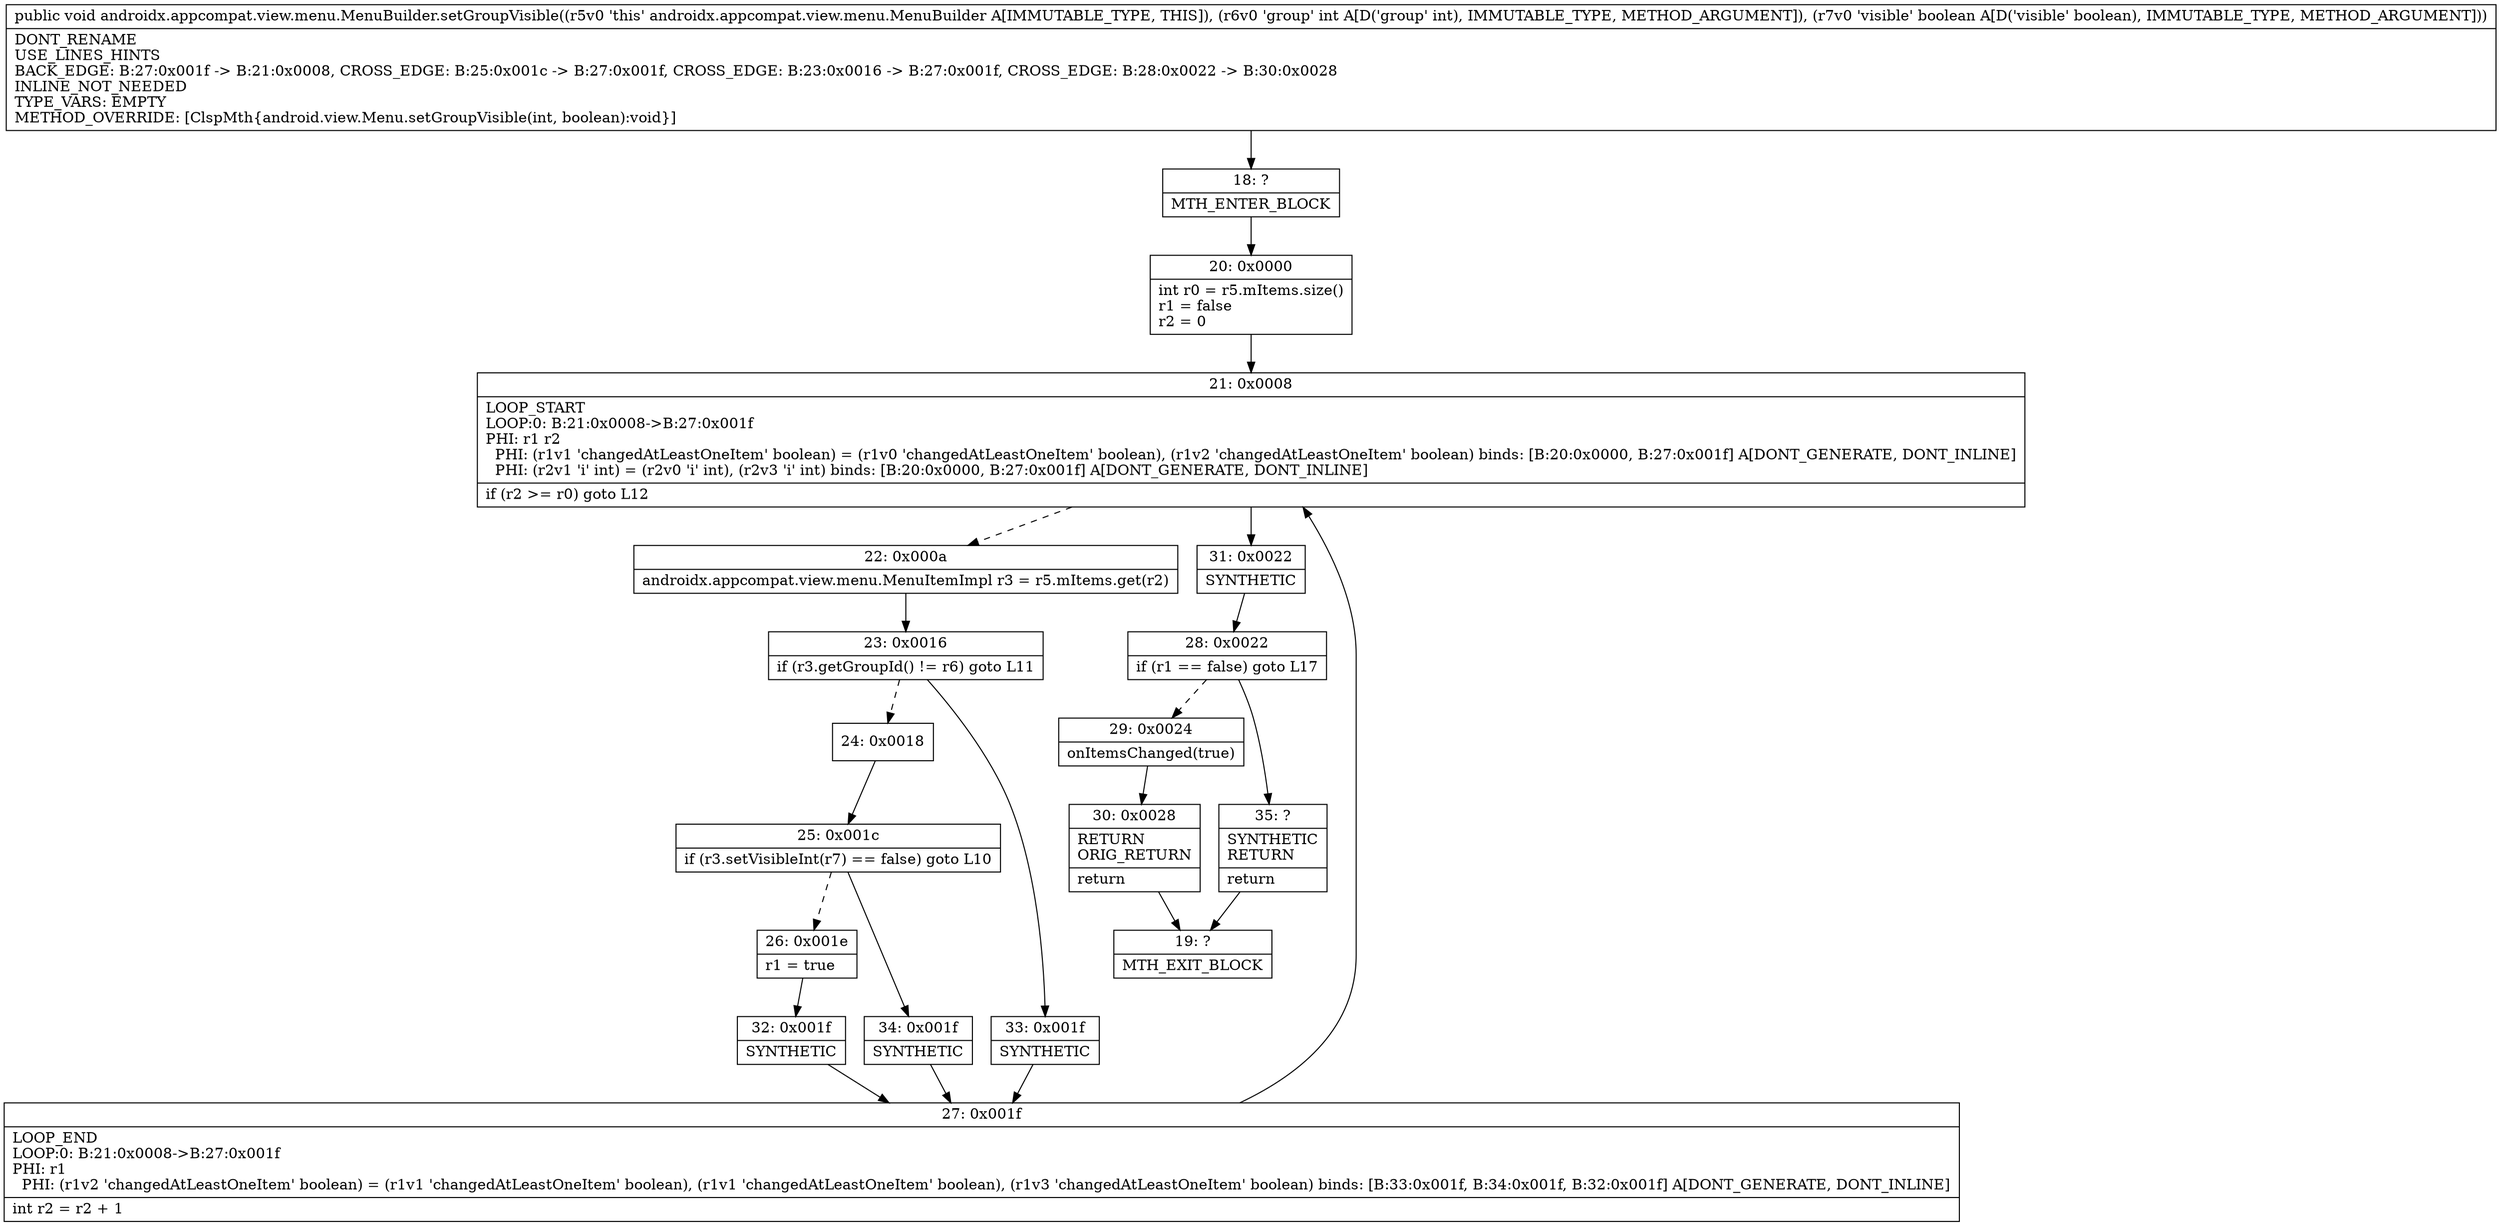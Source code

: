 digraph "CFG forandroidx.appcompat.view.menu.MenuBuilder.setGroupVisible(IZ)V" {
Node_18 [shape=record,label="{18\:\ ?|MTH_ENTER_BLOCK\l}"];
Node_20 [shape=record,label="{20\:\ 0x0000|int r0 = r5.mItems.size()\lr1 = false\lr2 = 0\l}"];
Node_21 [shape=record,label="{21\:\ 0x0008|LOOP_START\lLOOP:0: B:21:0x0008\-\>B:27:0x001f\lPHI: r1 r2 \l  PHI: (r1v1 'changedAtLeastOneItem' boolean) = (r1v0 'changedAtLeastOneItem' boolean), (r1v2 'changedAtLeastOneItem' boolean) binds: [B:20:0x0000, B:27:0x001f] A[DONT_GENERATE, DONT_INLINE]\l  PHI: (r2v1 'i' int) = (r2v0 'i' int), (r2v3 'i' int) binds: [B:20:0x0000, B:27:0x001f] A[DONT_GENERATE, DONT_INLINE]\l|if (r2 \>= r0) goto L12\l}"];
Node_22 [shape=record,label="{22\:\ 0x000a|androidx.appcompat.view.menu.MenuItemImpl r3 = r5.mItems.get(r2)\l}"];
Node_23 [shape=record,label="{23\:\ 0x0016|if (r3.getGroupId() != r6) goto L11\l}"];
Node_24 [shape=record,label="{24\:\ 0x0018}"];
Node_25 [shape=record,label="{25\:\ 0x001c|if (r3.setVisibleInt(r7) == false) goto L10\l}"];
Node_26 [shape=record,label="{26\:\ 0x001e|r1 = true\l}"];
Node_32 [shape=record,label="{32\:\ 0x001f|SYNTHETIC\l}"];
Node_27 [shape=record,label="{27\:\ 0x001f|LOOP_END\lLOOP:0: B:21:0x0008\-\>B:27:0x001f\lPHI: r1 \l  PHI: (r1v2 'changedAtLeastOneItem' boolean) = (r1v1 'changedAtLeastOneItem' boolean), (r1v1 'changedAtLeastOneItem' boolean), (r1v3 'changedAtLeastOneItem' boolean) binds: [B:33:0x001f, B:34:0x001f, B:32:0x001f] A[DONT_GENERATE, DONT_INLINE]\l|int r2 = r2 + 1\l}"];
Node_34 [shape=record,label="{34\:\ 0x001f|SYNTHETIC\l}"];
Node_33 [shape=record,label="{33\:\ 0x001f|SYNTHETIC\l}"];
Node_31 [shape=record,label="{31\:\ 0x0022|SYNTHETIC\l}"];
Node_28 [shape=record,label="{28\:\ 0x0022|if (r1 == false) goto L17\l}"];
Node_29 [shape=record,label="{29\:\ 0x0024|onItemsChanged(true)\l}"];
Node_30 [shape=record,label="{30\:\ 0x0028|RETURN\lORIG_RETURN\l|return\l}"];
Node_19 [shape=record,label="{19\:\ ?|MTH_EXIT_BLOCK\l}"];
Node_35 [shape=record,label="{35\:\ ?|SYNTHETIC\lRETURN\l|return\l}"];
MethodNode[shape=record,label="{public void androidx.appcompat.view.menu.MenuBuilder.setGroupVisible((r5v0 'this' androidx.appcompat.view.menu.MenuBuilder A[IMMUTABLE_TYPE, THIS]), (r6v0 'group' int A[D('group' int), IMMUTABLE_TYPE, METHOD_ARGUMENT]), (r7v0 'visible' boolean A[D('visible' boolean), IMMUTABLE_TYPE, METHOD_ARGUMENT]))  | DONT_RENAME\lUSE_LINES_HINTS\lBACK_EDGE: B:27:0x001f \-\> B:21:0x0008, CROSS_EDGE: B:25:0x001c \-\> B:27:0x001f, CROSS_EDGE: B:23:0x0016 \-\> B:27:0x001f, CROSS_EDGE: B:28:0x0022 \-\> B:30:0x0028\lINLINE_NOT_NEEDED\lTYPE_VARS: EMPTY\lMETHOD_OVERRIDE: [ClspMth\{android.view.Menu.setGroupVisible(int, boolean):void\}]\l}"];
MethodNode -> Node_18;Node_18 -> Node_20;
Node_20 -> Node_21;
Node_21 -> Node_22[style=dashed];
Node_21 -> Node_31;
Node_22 -> Node_23;
Node_23 -> Node_24[style=dashed];
Node_23 -> Node_33;
Node_24 -> Node_25;
Node_25 -> Node_26[style=dashed];
Node_25 -> Node_34;
Node_26 -> Node_32;
Node_32 -> Node_27;
Node_27 -> Node_21;
Node_34 -> Node_27;
Node_33 -> Node_27;
Node_31 -> Node_28;
Node_28 -> Node_29[style=dashed];
Node_28 -> Node_35;
Node_29 -> Node_30;
Node_30 -> Node_19;
Node_35 -> Node_19;
}

